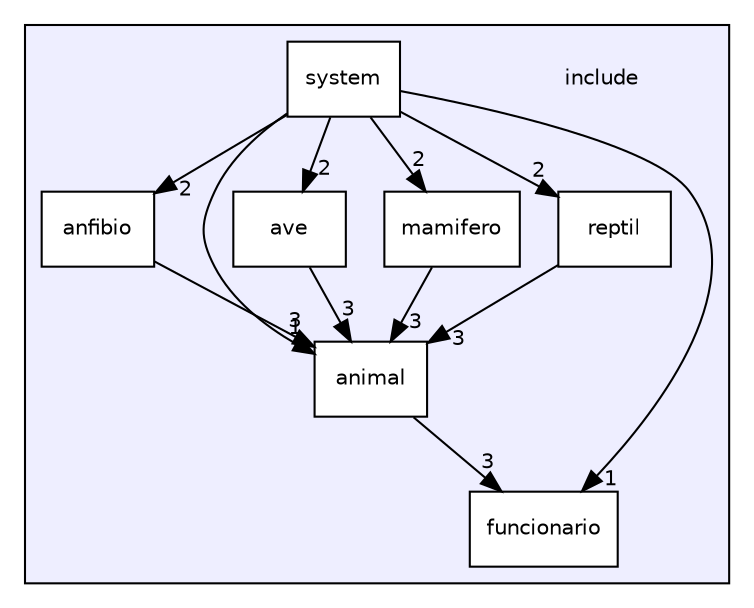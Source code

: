 digraph "include" {
  compound=true
  node [ fontsize="10", fontname="Helvetica"];
  edge [ labelfontsize="10", labelfontname="Helvetica"];
  subgraph clusterdir_d44c64559bbebec7f509842c48db8b23 {
    graph [ bgcolor="#eeeeff", pencolor="black", label="" URL="dir_d44c64559bbebec7f509842c48db8b23.html"];
    dir_d44c64559bbebec7f509842c48db8b23 [shape=plaintext label="include"];
    dir_481c22f3e4242fc42a805d4d81405ffa [shape=box label="anfibio" color="black" fillcolor="white" style="filled" URL="dir_481c22f3e4242fc42a805d4d81405ffa.html"];
    dir_026a6e76be8d3097e26c16740716c422 [shape=box label="animal" color="black" fillcolor="white" style="filled" URL="dir_026a6e76be8d3097e26c16740716c422.html"];
    dir_b18fc69646b10391a6d1f4a760e22e42 [shape=box label="ave" color="black" fillcolor="white" style="filled" URL="dir_b18fc69646b10391a6d1f4a760e22e42.html"];
    dir_839f5db8bae40d342e1c83d06ac02bda [shape=box label="funcionario" color="black" fillcolor="white" style="filled" URL="dir_839f5db8bae40d342e1c83d06ac02bda.html"];
    dir_01294bcecb58e98fffc3240bf0471690 [shape=box label="mamifero" color="black" fillcolor="white" style="filled" URL="dir_01294bcecb58e98fffc3240bf0471690.html"];
    dir_2706abd3862b2de8aa3baa8d61c9f8e9 [shape=box label="reptil" color="black" fillcolor="white" style="filled" URL="dir_2706abd3862b2de8aa3baa8d61c9f8e9.html"];
    dir_062dd3d6849305887aa6c2f56ce95494 [shape=box label="system" color="black" fillcolor="white" style="filled" URL="dir_062dd3d6849305887aa6c2f56ce95494.html"];
  }
  dir_062dd3d6849305887aa6c2f56ce95494->dir_839f5db8bae40d342e1c83d06ac02bda [headlabel="1", labeldistance=1.5 headhref="dir_000007_000004.html"];
  dir_062dd3d6849305887aa6c2f56ce95494->dir_2706abd3862b2de8aa3baa8d61c9f8e9 [headlabel="2", labeldistance=1.5 headhref="dir_000007_000006.html"];
  dir_062dd3d6849305887aa6c2f56ce95494->dir_481c22f3e4242fc42a805d4d81405ffa [headlabel="2", labeldistance=1.5 headhref="dir_000007_000001.html"];
  dir_062dd3d6849305887aa6c2f56ce95494->dir_01294bcecb58e98fffc3240bf0471690 [headlabel="2", labeldistance=1.5 headhref="dir_000007_000005.html"];
  dir_062dd3d6849305887aa6c2f56ce95494->dir_026a6e76be8d3097e26c16740716c422 [headlabel="1", labeldistance=1.5 headhref="dir_000007_000002.html"];
  dir_062dd3d6849305887aa6c2f56ce95494->dir_b18fc69646b10391a6d1f4a760e22e42 [headlabel="2", labeldistance=1.5 headhref="dir_000007_000003.html"];
  dir_2706abd3862b2de8aa3baa8d61c9f8e9->dir_026a6e76be8d3097e26c16740716c422 [headlabel="3", labeldistance=1.5 headhref="dir_000006_000002.html"];
  dir_481c22f3e4242fc42a805d4d81405ffa->dir_026a6e76be8d3097e26c16740716c422 [headlabel="3", labeldistance=1.5 headhref="dir_000001_000002.html"];
  dir_01294bcecb58e98fffc3240bf0471690->dir_026a6e76be8d3097e26c16740716c422 [headlabel="3", labeldistance=1.5 headhref="dir_000005_000002.html"];
  dir_026a6e76be8d3097e26c16740716c422->dir_839f5db8bae40d342e1c83d06ac02bda [headlabel="3", labeldistance=1.5 headhref="dir_000002_000004.html"];
  dir_b18fc69646b10391a6d1f4a760e22e42->dir_026a6e76be8d3097e26c16740716c422 [headlabel="3", labeldistance=1.5 headhref="dir_000003_000002.html"];
}
